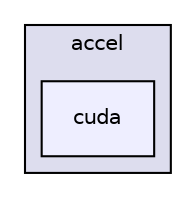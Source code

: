 digraph "/home/wbinventor/OpenMOC/src/accel/cuda/" {
  compound=true
  node [ fontsize="10", fontname="Helvetica"];
  edge [ labelfontsize="10", labelfontname="Helvetica"];
  subgraph clusterdir_1ea949864ab1faf245facc269e7b2721 {
    graph [ bgcolor="#ddddee", pencolor="black", label="accel" fontname="Helvetica", fontsize="10", URL="dir_1ea949864ab1faf245facc269e7b2721.html"]
  dir_e42498f83ad2e028b83ea18abff69fa1 [shape=box, label="cuda", style="filled", fillcolor="#eeeeff", pencolor="black", URL="dir_e42498f83ad2e028b83ea18abff69fa1.html"];
  }
}
